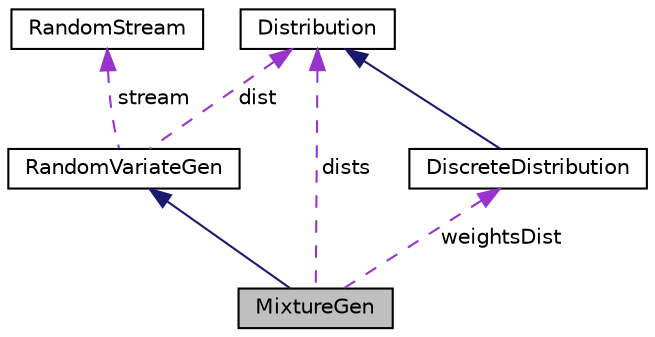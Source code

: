 digraph "MixtureGen"
{
 // INTERACTIVE_SVG=YES
  bgcolor="transparent";
  edge [fontname="Helvetica",fontsize="10",labelfontname="Helvetica",labelfontsize="10"];
  node [fontname="Helvetica",fontsize="10",shape=record];
  Node2 [label="MixtureGen",height=0.2,width=0.4,color="black", fillcolor="grey75", style="filled", fontcolor="black"];
  Node3 -> Node2 [dir="back",color="midnightblue",fontsize="10",style="solid",fontname="Helvetica"];
  Node3 [label="RandomVariateGen",height=0.2,width=0.4,color="black",URL="$de/de0/classumontreal_1_1ssj_1_1randvar_1_1RandomVariateGen.html",tooltip="This is the base class for all random variate generators over the real line. "];
  Node4 -> Node3 [dir="back",color="darkorchid3",fontsize="10",style="dashed",label=" dist" ,fontname="Helvetica"];
  Node4 [label="Distribution",height=0.2,width=0.4,color="black",URL="$d6/dd2/interfaceumontreal_1_1ssj_1_1probdist_1_1Distribution.html",tooltip="This interface should be implemented by all classes supporting discrete and continuous distributions..."];
  Node5 -> Node3 [dir="back",color="darkorchid3",fontsize="10",style="dashed",label=" stream" ,fontname="Helvetica"];
  Node5 [label="RandomStream",height=0.2,width=0.4,color="black",URL="$d1/d7c/interfaceumontreal_1_1ssj_1_1rng_1_1RandomStream.html",tooltip="This interface defines the basic structures to handle multiple streams of uniform (pseudo)random numb..."];
  Node4 -> Node2 [dir="back",color="darkorchid3",fontsize="10",style="dashed",label=" dists" ,fontname="Helvetica"];
  Node6 -> Node2 [dir="back",color="darkorchid3",fontsize="10",style="dashed",label=" weightsDist" ,fontname="Helvetica"];
  Node6 [label="DiscreteDistribution",height=0.2,width=0.4,color="black",URL="$d5/dda/classumontreal_1_1ssj_1_1probdist_1_1DiscreteDistribution.html",tooltip="This class implements discrete distributions over a finite set of real numbers (also over integers as..."];
  Node4 -> Node6 [dir="back",color="midnightblue",fontsize="10",style="solid",fontname="Helvetica"];
}
